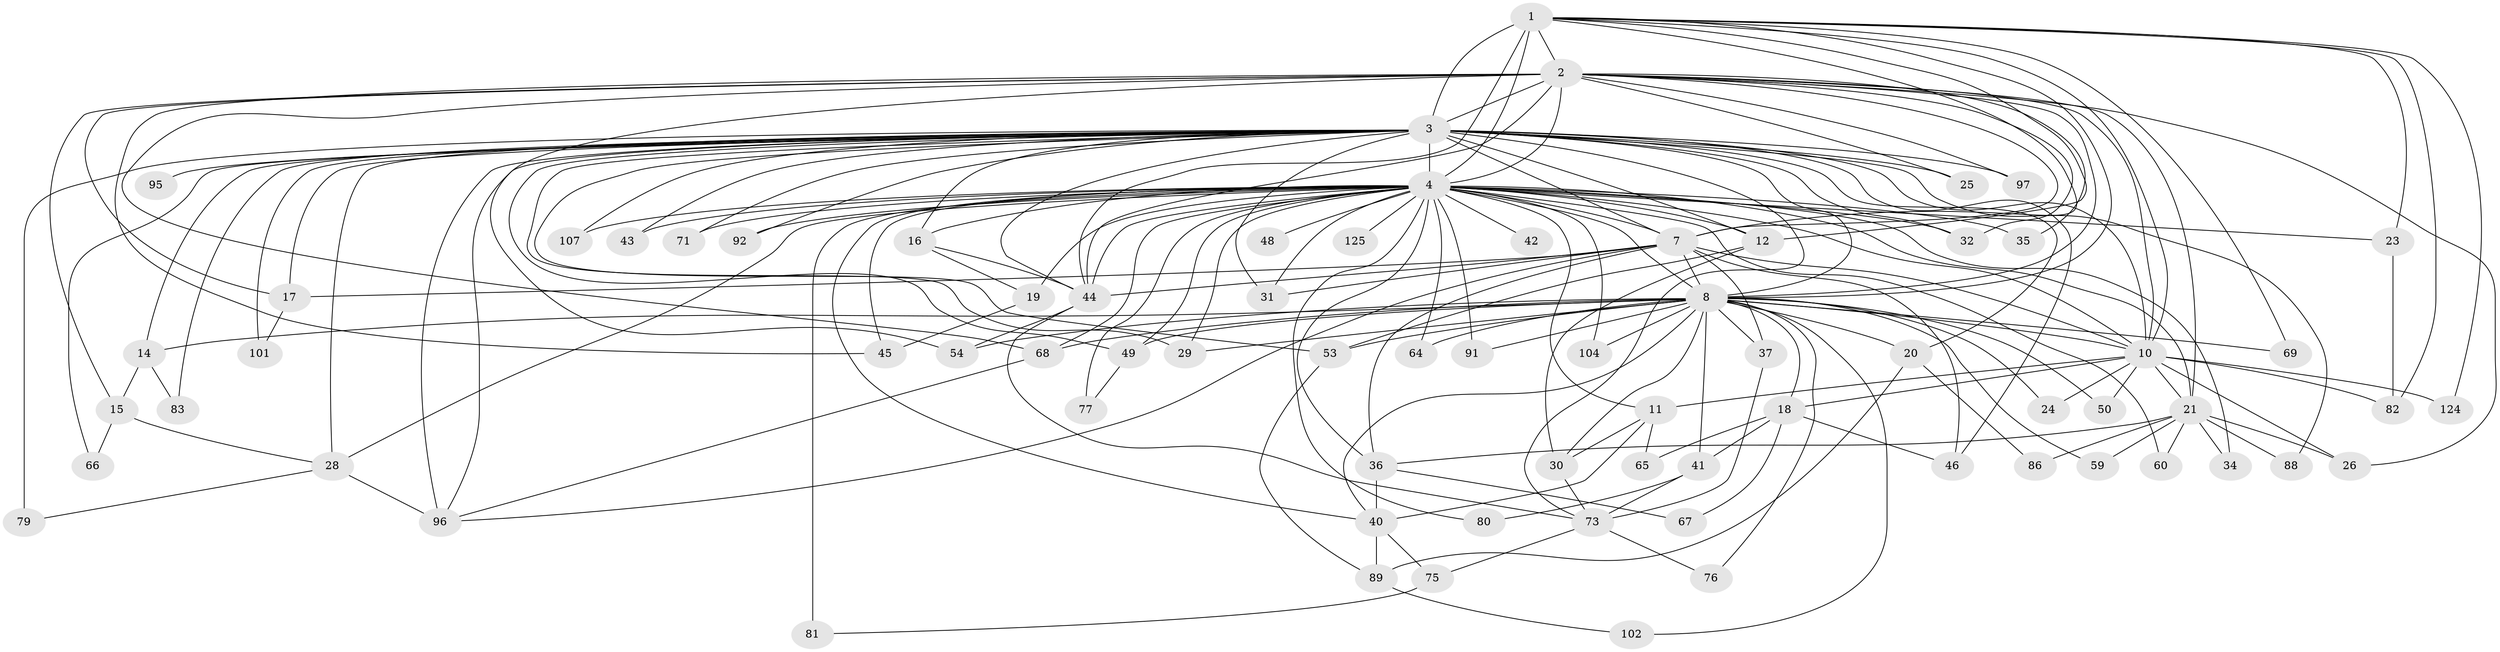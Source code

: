 // original degree distribution, {18: 0.020134228187919462, 22: 0.006711409395973154, 30: 0.006711409395973154, 33: 0.006711409395973154, 32: 0.006711409395973154, 17: 0.006711409395973154, 26: 0.006711409395973154, 23: 0.006711409395973154, 5: 0.040268456375838924, 7: 0.013422818791946308, 11: 0.006711409395973154, 4: 0.12751677852348994, 6: 0.020134228187919462, 3: 0.174496644295302, 8: 0.020134228187919462, 2: 0.5302013422818792}
// Generated by graph-tools (version 1.1) at 2025/13/03/09/25 04:13:45]
// undirected, 74 vertices, 181 edges
graph export_dot {
graph [start="1"]
  node [color=gray90,style=filled];
  1 [super="+103"];
  2 [super="+99+134+146+128+47"];
  3 [super="+62+115+33+38+9+27"];
  4 [super="+5+119+117+142+6"];
  7;
  8 [super="+13"];
  10 [super="+106"];
  11;
  12 [super="+109+90+129"];
  14;
  15;
  16 [super="+22"];
  17;
  18;
  19;
  20 [super="+72"];
  21 [super="+52"];
  23;
  24;
  25;
  26 [super="+111"];
  28 [super="+61"];
  29 [super="+144+116"];
  30 [super="+70"];
  31;
  32 [super="+135"];
  34;
  35;
  36;
  37;
  40 [super="+78+85"];
  41;
  42;
  43;
  44 [super="+122+55+100+94"];
  45 [super="+145"];
  46 [super="+141+105"];
  48;
  49 [super="+84"];
  50;
  53 [super="+56"];
  54;
  59;
  60;
  64;
  65;
  66;
  67;
  68;
  69;
  71;
  73 [super="+112+149+121"];
  75;
  76;
  77;
  79 [super="+110"];
  80;
  81;
  82 [super="+136"];
  83;
  86;
  88;
  89 [super="+93"];
  91;
  92;
  95;
  96 [super="+140+114"];
  97;
  101;
  102;
  104;
  107;
  124;
  125;
  1 -- 2;
  1 -- 3 [weight=3];
  1 -- 4 [weight=5];
  1 -- 7;
  1 -- 8;
  1 -- 10;
  1 -- 12;
  1 -- 23;
  1 -- 44;
  1 -- 69;
  1 -- 82;
  1 -- 124;
  2 -- 3 [weight=4];
  2 -- 4 [weight=4];
  2 -- 7;
  2 -- 8;
  2 -- 10;
  2 -- 15;
  2 -- 21;
  2 -- 25;
  2 -- 26;
  2 -- 35;
  2 -- 97;
  2 -- 45;
  2 -- 32;
  2 -- 68;
  2 -- 96;
  2 -- 44;
  2 -- 17;
  3 -- 4 [weight=14];
  3 -- 7 [weight=3];
  3 -- 8 [weight=3];
  3 -- 10 [weight=3];
  3 -- 14;
  3 -- 16 [weight=2];
  3 -- 25;
  3 -- 28;
  3 -- 29;
  3 -- 46 [weight=2];
  3 -- 53 [weight=2];
  3 -- 97;
  3 -- 107;
  3 -- 79 [weight=3];
  3 -- 95 [weight=2];
  3 -- 44;
  3 -- 96 [weight=2];
  3 -- 101;
  3 -- 71;
  3 -- 31;
  3 -- 73;
  3 -- 12 [weight=2];
  3 -- 17;
  3 -- 83;
  3 -- 20;
  3 -- 92;
  3 -- 43;
  3 -- 49;
  3 -- 54;
  3 -- 32;
  3 -- 66;
  3 -- 88;
  4 -- 7 [weight=3];
  4 -- 8 [weight=6];
  4 -- 10 [weight=3];
  4 -- 19 [weight=2];
  4 -- 104;
  4 -- 44 [weight=3];
  4 -- 64;
  4 -- 71;
  4 -- 77 [weight=2];
  4 -- 81 [weight=2];
  4 -- 23;
  4 -- 31;
  4 -- 32 [weight=2];
  4 -- 40;
  4 -- 42 [weight=2];
  4 -- 107;
  4 -- 45;
  4 -- 48;
  4 -- 125;
  4 -- 60;
  4 -- 68;
  4 -- 11;
  4 -- 12;
  4 -- 16;
  4 -- 80;
  4 -- 21 [weight=2];
  4 -- 91;
  4 -- 29 [weight=2];
  4 -- 92;
  4 -- 34;
  4 -- 35;
  4 -- 36 [weight=3];
  4 -- 43;
  4 -- 49;
  4 -- 28;
  7 -- 8;
  7 -- 10;
  7 -- 17;
  7 -- 31;
  7 -- 36;
  7 -- 37;
  7 -- 96;
  7 -- 46;
  7 -- 44;
  8 -- 10;
  8 -- 18;
  8 -- 20 [weight=2];
  8 -- 41;
  8 -- 50;
  8 -- 53;
  8 -- 54;
  8 -- 59;
  8 -- 64;
  8 -- 69;
  8 -- 102;
  8 -- 104;
  8 -- 29;
  8 -- 49;
  8 -- 68;
  8 -- 37;
  8 -- 40;
  8 -- 76;
  8 -- 14;
  8 -- 24;
  8 -- 91;
  8 -- 30;
  10 -- 11;
  10 -- 18;
  10 -- 24;
  10 -- 26;
  10 -- 50;
  10 -- 124;
  10 -- 82;
  10 -- 21;
  11 -- 30;
  11 -- 65;
  11 -- 40;
  12 -- 30 [weight=2];
  12 -- 53;
  14 -- 15;
  14 -- 83;
  15 -- 28;
  15 -- 66;
  16 -- 44;
  16 -- 19;
  17 -- 101;
  18 -- 41;
  18 -- 46;
  18 -- 65;
  18 -- 67;
  19 -- 45;
  20 -- 89;
  20 -- 86;
  21 -- 34;
  21 -- 59;
  21 -- 60;
  21 -- 26;
  21 -- 36;
  21 -- 86;
  21 -- 88;
  23 -- 82;
  28 -- 79;
  28 -- 96;
  30 -- 73;
  36 -- 40;
  36 -- 67;
  37 -- 73;
  40 -- 75;
  40 -- 89;
  41 -- 80;
  41 -- 73 [weight=2];
  44 -- 73;
  44 -- 54;
  49 -- 77;
  53 -- 89;
  68 -- 96;
  73 -- 75;
  73 -- 76;
  75 -- 81;
  89 -- 102;
}
